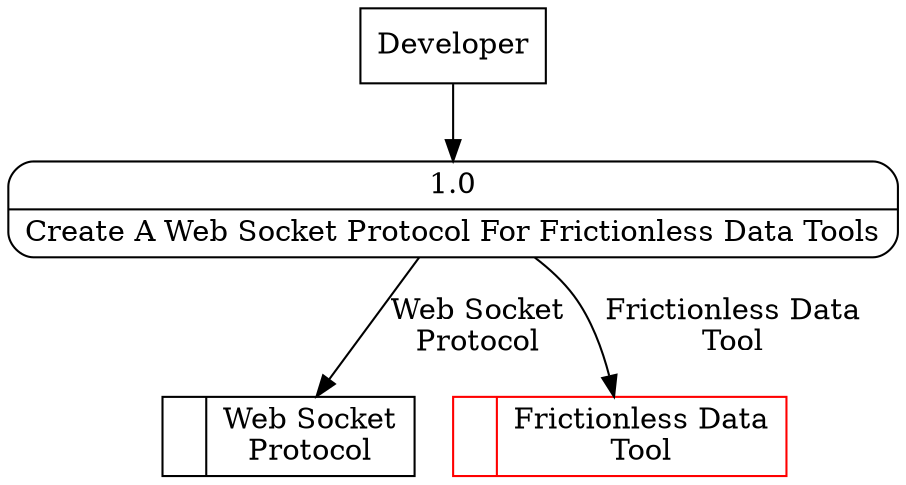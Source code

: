 digraph dfd2{ 
node[shape=record]
200 [label="<f0>  |<f1> Web Socket\nProtocol " ];
201 [label="<f0>  |<f1> Frictionless Data\nTool " color=red];
202 [label="Developer" shape=box];
203 [label="{<f0> 1.0|<f1> Create A Web Socket Protocol For Frictionless Data Tools }" shape=Mrecord];
202 -> 203
203 -> 200 [label="Web Socket\nProtocol"]
203 -> 201 [label="Frictionless Data\nTool"]
}